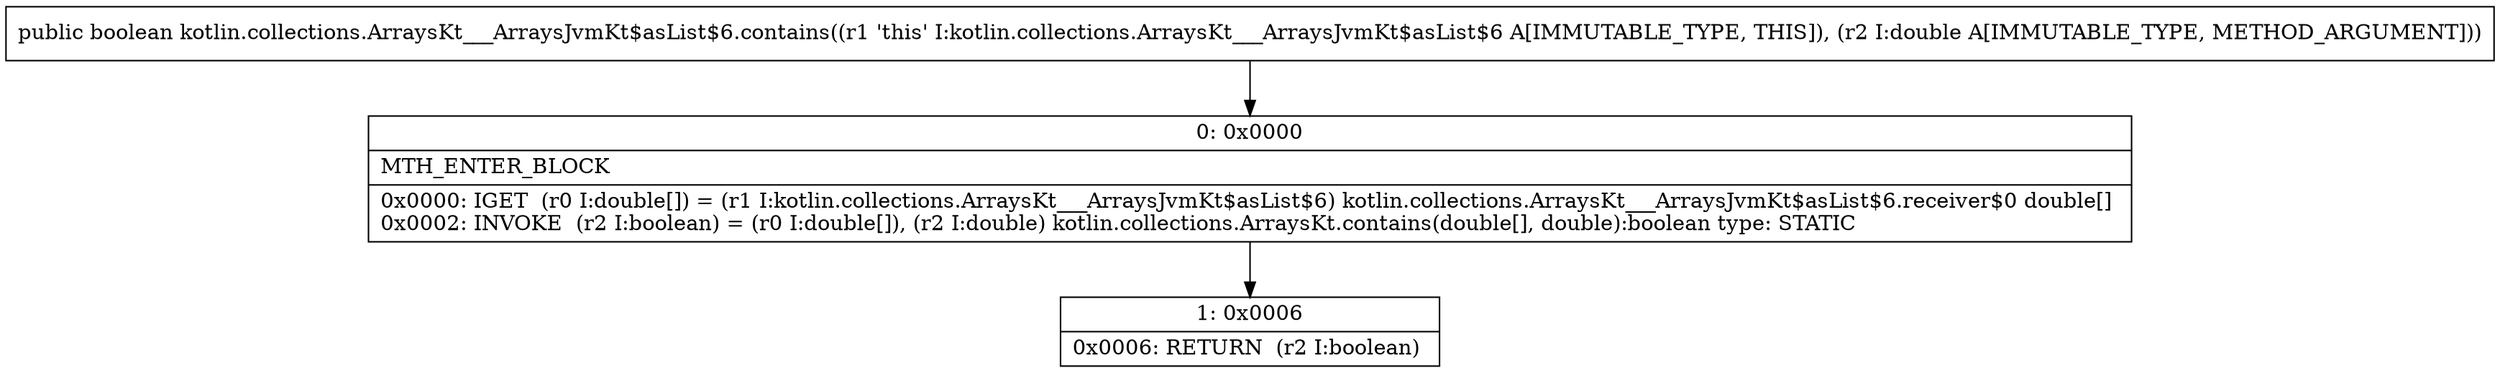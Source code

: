 digraph "CFG forkotlin.collections.ArraysKt___ArraysJvmKt$asList$6.contains(D)Z" {
Node_0 [shape=record,label="{0\:\ 0x0000|MTH_ENTER_BLOCK\l|0x0000: IGET  (r0 I:double[]) = (r1 I:kotlin.collections.ArraysKt___ArraysJvmKt$asList$6) kotlin.collections.ArraysKt___ArraysJvmKt$asList$6.receiver$0 double[] \l0x0002: INVOKE  (r2 I:boolean) = (r0 I:double[]), (r2 I:double) kotlin.collections.ArraysKt.contains(double[], double):boolean type: STATIC \l}"];
Node_1 [shape=record,label="{1\:\ 0x0006|0x0006: RETURN  (r2 I:boolean) \l}"];
MethodNode[shape=record,label="{public boolean kotlin.collections.ArraysKt___ArraysJvmKt$asList$6.contains((r1 'this' I:kotlin.collections.ArraysKt___ArraysJvmKt$asList$6 A[IMMUTABLE_TYPE, THIS]), (r2 I:double A[IMMUTABLE_TYPE, METHOD_ARGUMENT])) }"];
MethodNode -> Node_0;
Node_0 -> Node_1;
}


